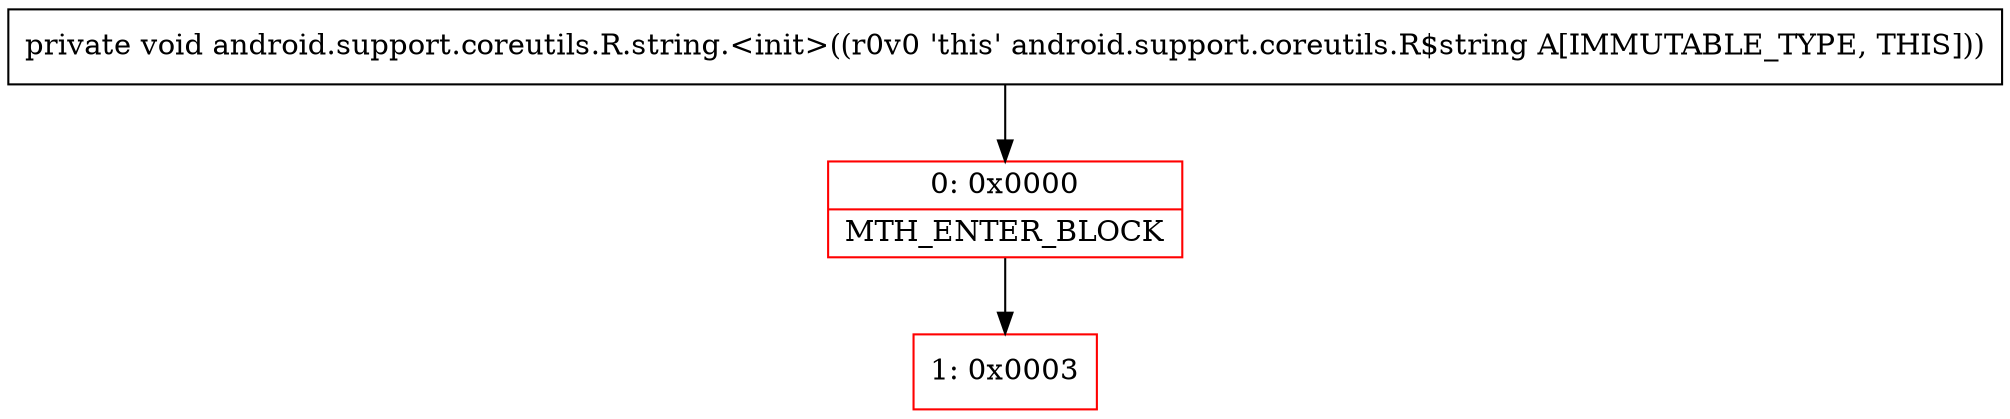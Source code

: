 digraph "CFG forandroid.support.coreutils.R.string.\<init\>()V" {
subgraph cluster_Region_1790552511 {
label = "R(0)";
node [shape=record,color=blue];
}
Node_0 [shape=record,color=red,label="{0\:\ 0x0000|MTH_ENTER_BLOCK\l}"];
Node_1 [shape=record,color=red,label="{1\:\ 0x0003}"];
MethodNode[shape=record,label="{private void android.support.coreutils.R.string.\<init\>((r0v0 'this' android.support.coreutils.R$string A[IMMUTABLE_TYPE, THIS])) }"];
MethodNode -> Node_0;
Node_0 -> Node_1;
}

